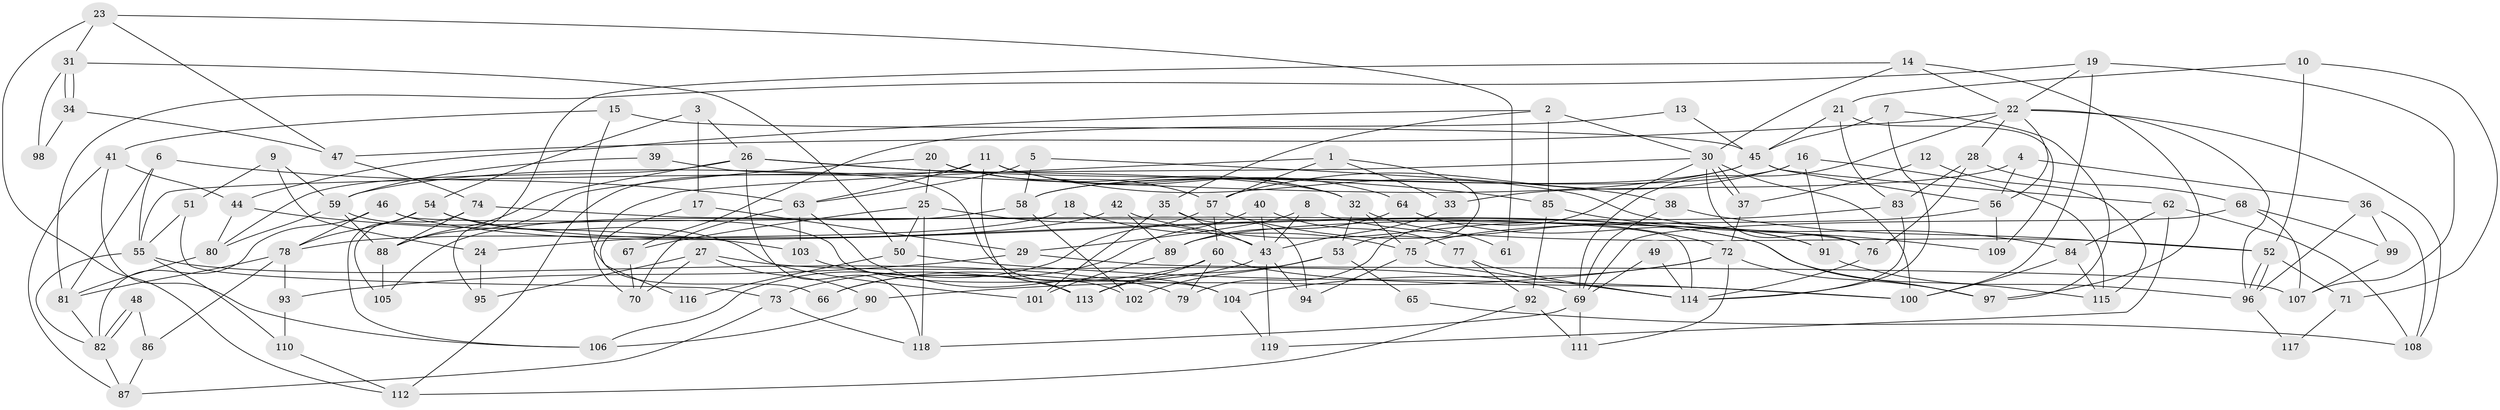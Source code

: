 // Generated by graph-tools (version 1.1) at 2025/50/03/09/25 03:50:03]
// undirected, 119 vertices, 238 edges
graph export_dot {
graph [start="1"]
  node [color=gray90,style=filled];
  1;
  2;
  3;
  4;
  5;
  6;
  7;
  8;
  9;
  10;
  11;
  12;
  13;
  14;
  15;
  16;
  17;
  18;
  19;
  20;
  21;
  22;
  23;
  24;
  25;
  26;
  27;
  28;
  29;
  30;
  31;
  32;
  33;
  34;
  35;
  36;
  37;
  38;
  39;
  40;
  41;
  42;
  43;
  44;
  45;
  46;
  47;
  48;
  49;
  50;
  51;
  52;
  53;
  54;
  55;
  56;
  57;
  58;
  59;
  60;
  61;
  62;
  63;
  64;
  65;
  66;
  67;
  68;
  69;
  70;
  71;
  72;
  73;
  74;
  75;
  76;
  77;
  78;
  79;
  80;
  81;
  82;
  83;
  84;
  85;
  86;
  87;
  88;
  89;
  90;
  91;
  92;
  93;
  94;
  95;
  96;
  97;
  98;
  99;
  100;
  101;
  102;
  103;
  104;
  105;
  106;
  107;
  108;
  109;
  110;
  111;
  112;
  113;
  114;
  115;
  116;
  117;
  118;
  119;
  1 -- 53;
  1 -- 33;
  1 -- 57;
  1 -- 70;
  2 -- 85;
  2 -- 44;
  2 -- 30;
  2 -- 35;
  3 -- 54;
  3 -- 26;
  3 -- 17;
  4 -- 56;
  4 -- 36;
  4 -- 33;
  5 -- 63;
  5 -- 58;
  5 -- 38;
  6 -- 63;
  6 -- 55;
  6 -- 81;
  7 -- 45;
  7 -- 114;
  7 -- 97;
  8 -- 43;
  8 -- 29;
  8 -- 52;
  9 -- 51;
  9 -- 59;
  9 -- 24;
  10 -- 52;
  10 -- 21;
  10 -- 71;
  11 -- 84;
  11 -- 32;
  11 -- 63;
  11 -- 64;
  11 -- 112;
  11 -- 113;
  12 -- 115;
  12 -- 37;
  13 -- 45;
  13 -- 67;
  14 -- 22;
  14 -- 30;
  14 -- 95;
  14 -- 97;
  15 -- 41;
  15 -- 66;
  15 -- 45;
  16 -- 57;
  16 -- 91;
  16 -- 58;
  16 -- 115;
  17 -- 29;
  17 -- 116;
  18 -- 24;
  18 -- 75;
  19 -- 100;
  19 -- 22;
  19 -- 81;
  19 -- 107;
  20 -- 88;
  20 -- 57;
  20 -- 25;
  20 -- 32;
  21 -- 45;
  21 -- 83;
  21 -- 109;
  22 -- 28;
  22 -- 69;
  22 -- 47;
  22 -- 56;
  22 -- 96;
  22 -- 108;
  23 -- 47;
  23 -- 112;
  23 -- 31;
  23 -- 61;
  24 -- 95;
  25 -- 50;
  25 -- 43;
  25 -- 67;
  25 -- 118;
  26 -- 118;
  26 -- 88;
  26 -- 32;
  26 -- 80;
  26 -- 85;
  27 -- 90;
  27 -- 70;
  27 -- 69;
  27 -- 95;
  28 -- 76;
  28 -- 68;
  28 -- 83;
  29 -- 107;
  29 -- 93;
  30 -- 37;
  30 -- 37;
  30 -- 55;
  30 -- 76;
  30 -- 79;
  30 -- 100;
  31 -- 34;
  31 -- 34;
  31 -- 50;
  31 -- 98;
  32 -- 53;
  32 -- 61;
  32 -- 75;
  33 -- 43;
  34 -- 47;
  34 -- 98;
  35 -- 43;
  35 -- 94;
  35 -- 101;
  36 -- 108;
  36 -- 96;
  36 -- 99;
  37 -- 72;
  38 -- 52;
  38 -- 69;
  39 -- 59;
  39 -- 102;
  40 -- 77;
  40 -- 43;
  40 -- 66;
  41 -- 87;
  41 -- 106;
  41 -- 44;
  42 -- 78;
  42 -- 72;
  42 -- 89;
  43 -- 119;
  43 -- 66;
  43 -- 94;
  44 -- 80;
  44 -- 103;
  45 -- 56;
  45 -- 58;
  45 -- 59;
  45 -- 62;
  46 -- 78;
  46 -- 82;
  46 -- 114;
  46 -- 115;
  47 -- 74;
  48 -- 82;
  48 -- 82;
  48 -- 86;
  49 -- 69;
  49 -- 114;
  50 -- 100;
  50 -- 116;
  51 -- 55;
  51 -- 73;
  52 -- 96;
  52 -- 96;
  52 -- 71;
  53 -- 113;
  53 -- 65;
  53 -- 102;
  54 -- 101;
  54 -- 97;
  54 -- 78;
  54 -- 106;
  55 -- 82;
  55 -- 79;
  55 -- 110;
  56 -- 75;
  56 -- 109;
  57 -- 91;
  57 -- 60;
  57 -- 106;
  58 -- 102;
  58 -- 105;
  59 -- 80;
  59 -- 88;
  59 -- 104;
  60 -- 79;
  60 -- 73;
  60 -- 100;
  60 -- 113;
  62 -- 84;
  62 -- 108;
  62 -- 119;
  63 -- 103;
  63 -- 70;
  63 -- 104;
  64 -- 89;
  64 -- 91;
  65 -- 108;
  67 -- 70;
  68 -- 69;
  68 -- 99;
  68 -- 107;
  69 -- 111;
  69 -- 118;
  71 -- 117;
  72 -- 97;
  72 -- 104;
  72 -- 90;
  72 -- 111;
  73 -- 118;
  73 -- 87;
  74 -- 88;
  74 -- 76;
  74 -- 105;
  75 -- 94;
  75 -- 114;
  76 -- 114;
  77 -- 114;
  77 -- 92;
  78 -- 81;
  78 -- 86;
  78 -- 93;
  80 -- 81;
  81 -- 82;
  82 -- 87;
  83 -- 114;
  83 -- 89;
  84 -- 100;
  84 -- 115;
  85 -- 109;
  85 -- 92;
  86 -- 87;
  88 -- 105;
  89 -- 101;
  90 -- 106;
  91 -- 96;
  92 -- 111;
  92 -- 112;
  93 -- 110;
  96 -- 117;
  99 -- 107;
  103 -- 113;
  104 -- 119;
  110 -- 112;
}
